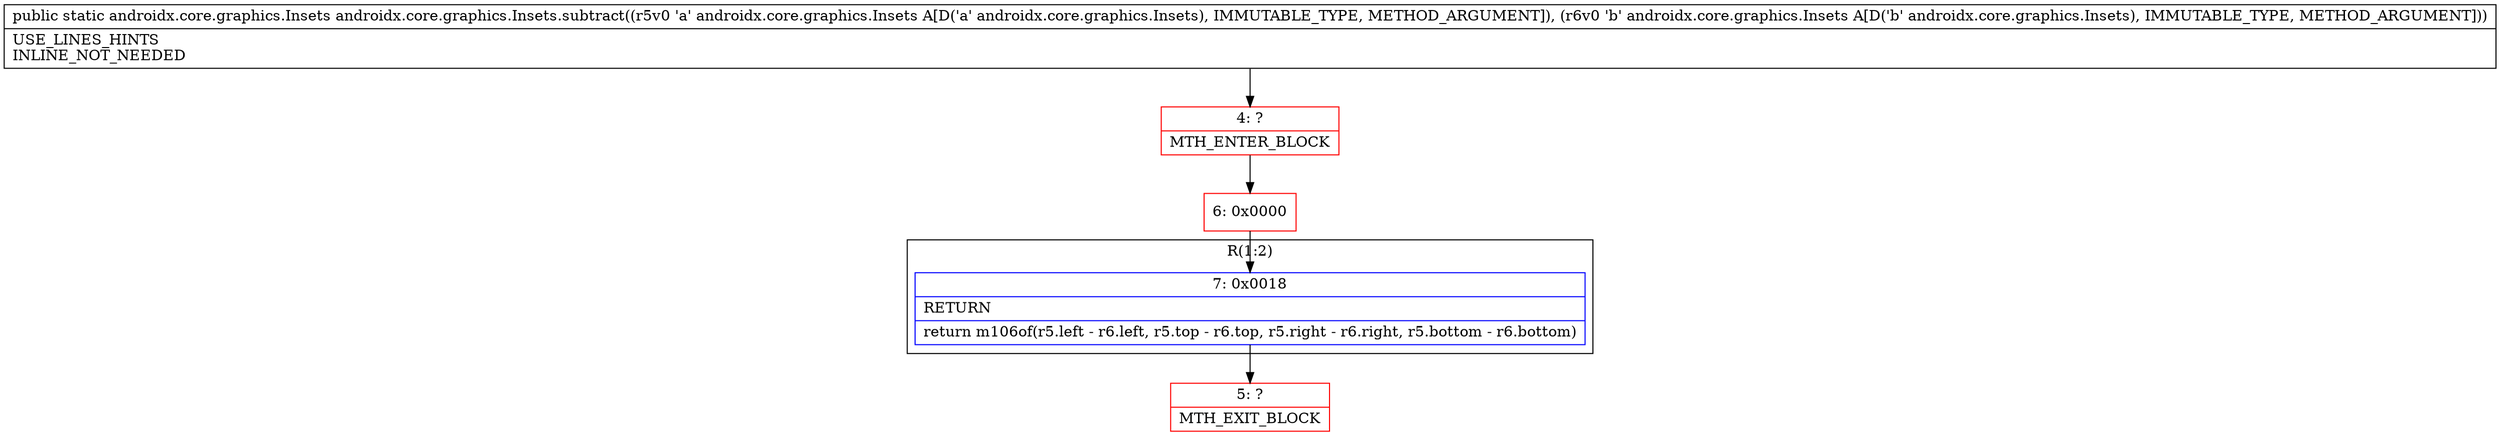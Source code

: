 digraph "CFG forandroidx.core.graphics.Insets.subtract(Landroidx\/core\/graphics\/Insets;Landroidx\/core\/graphics\/Insets;)Landroidx\/core\/graphics\/Insets;" {
subgraph cluster_Region_456872050 {
label = "R(1:2)";
node [shape=record,color=blue];
Node_7 [shape=record,label="{7\:\ 0x0018|RETURN\l|return m106of(r5.left \- r6.left, r5.top \- r6.top, r5.right \- r6.right, r5.bottom \- r6.bottom)\l}"];
}
Node_4 [shape=record,color=red,label="{4\:\ ?|MTH_ENTER_BLOCK\l}"];
Node_6 [shape=record,color=red,label="{6\:\ 0x0000}"];
Node_5 [shape=record,color=red,label="{5\:\ ?|MTH_EXIT_BLOCK\l}"];
MethodNode[shape=record,label="{public static androidx.core.graphics.Insets androidx.core.graphics.Insets.subtract((r5v0 'a' androidx.core.graphics.Insets A[D('a' androidx.core.graphics.Insets), IMMUTABLE_TYPE, METHOD_ARGUMENT]), (r6v0 'b' androidx.core.graphics.Insets A[D('b' androidx.core.graphics.Insets), IMMUTABLE_TYPE, METHOD_ARGUMENT]))  | USE_LINES_HINTS\lINLINE_NOT_NEEDED\l}"];
MethodNode -> Node_4;Node_7 -> Node_5;
Node_4 -> Node_6;
Node_6 -> Node_7;
}

